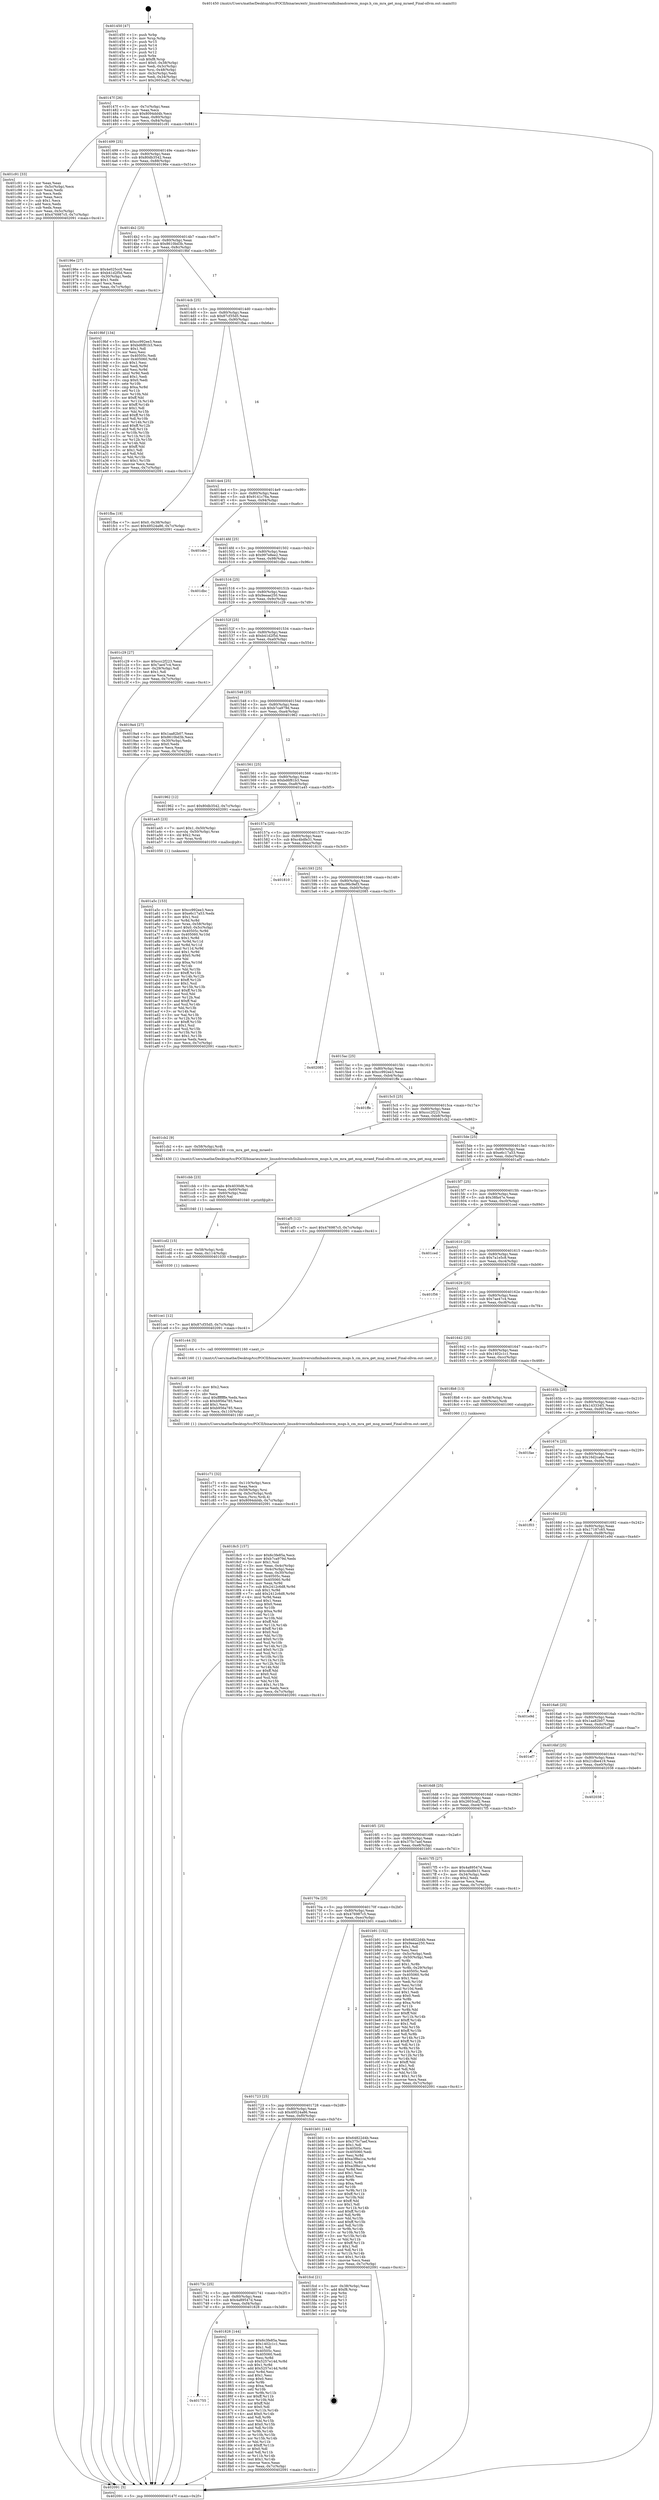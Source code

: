 digraph "0x401450" {
  label = "0x401450 (/mnt/c/Users/mathe/Desktop/tcc/POCII/binaries/extr_linuxdriversinfinibandcorecm_msgs.h_cm_mra_get_msg_mraed_Final-ollvm.out::main(0))"
  labelloc = "t"
  node[shape=record]

  Entry [label="",width=0.3,height=0.3,shape=circle,fillcolor=black,style=filled]
  "0x40147f" [label="{
     0x40147f [26]\l
     | [instrs]\l
     &nbsp;&nbsp;0x40147f \<+3\>: mov -0x7c(%rbp),%eax\l
     &nbsp;&nbsp;0x401482 \<+2\>: mov %eax,%ecx\l
     &nbsp;&nbsp;0x401484 \<+6\>: sub $0x8094dd4b,%ecx\l
     &nbsp;&nbsp;0x40148a \<+3\>: mov %eax,-0x80(%rbp)\l
     &nbsp;&nbsp;0x40148d \<+6\>: mov %ecx,-0x84(%rbp)\l
     &nbsp;&nbsp;0x401493 \<+6\>: je 0000000000401c91 \<main+0x841\>\l
  }"]
  "0x401c91" [label="{
     0x401c91 [33]\l
     | [instrs]\l
     &nbsp;&nbsp;0x401c91 \<+2\>: xor %eax,%eax\l
     &nbsp;&nbsp;0x401c93 \<+3\>: mov -0x5c(%rbp),%ecx\l
     &nbsp;&nbsp;0x401c96 \<+2\>: mov %eax,%edx\l
     &nbsp;&nbsp;0x401c98 \<+2\>: sub %ecx,%edx\l
     &nbsp;&nbsp;0x401c9a \<+2\>: mov %eax,%ecx\l
     &nbsp;&nbsp;0x401c9c \<+3\>: sub $0x1,%ecx\l
     &nbsp;&nbsp;0x401c9f \<+2\>: add %ecx,%edx\l
     &nbsp;&nbsp;0x401ca1 \<+2\>: sub %edx,%eax\l
     &nbsp;&nbsp;0x401ca3 \<+3\>: mov %eax,-0x5c(%rbp)\l
     &nbsp;&nbsp;0x401ca6 \<+7\>: movl $0x476987c5,-0x7c(%rbp)\l
     &nbsp;&nbsp;0x401cad \<+5\>: jmp 0000000000402091 \<main+0xc41\>\l
  }"]
  "0x401499" [label="{
     0x401499 [25]\l
     | [instrs]\l
     &nbsp;&nbsp;0x401499 \<+5\>: jmp 000000000040149e \<main+0x4e\>\l
     &nbsp;&nbsp;0x40149e \<+3\>: mov -0x80(%rbp),%eax\l
     &nbsp;&nbsp;0x4014a1 \<+5\>: sub $0x80db3542,%eax\l
     &nbsp;&nbsp;0x4014a6 \<+6\>: mov %eax,-0x88(%rbp)\l
     &nbsp;&nbsp;0x4014ac \<+6\>: je 000000000040196e \<main+0x51e\>\l
  }"]
  Exit [label="",width=0.3,height=0.3,shape=circle,fillcolor=black,style=filled,peripheries=2]
  "0x40196e" [label="{
     0x40196e [27]\l
     | [instrs]\l
     &nbsp;&nbsp;0x40196e \<+5\>: mov $0x4e025cc0,%eax\l
     &nbsp;&nbsp;0x401973 \<+5\>: mov $0xb41d2f5d,%ecx\l
     &nbsp;&nbsp;0x401978 \<+3\>: mov -0x30(%rbp),%edx\l
     &nbsp;&nbsp;0x40197b \<+3\>: cmp $0x1,%edx\l
     &nbsp;&nbsp;0x40197e \<+3\>: cmovl %ecx,%eax\l
     &nbsp;&nbsp;0x401981 \<+3\>: mov %eax,-0x7c(%rbp)\l
     &nbsp;&nbsp;0x401984 \<+5\>: jmp 0000000000402091 \<main+0xc41\>\l
  }"]
  "0x4014b2" [label="{
     0x4014b2 [25]\l
     | [instrs]\l
     &nbsp;&nbsp;0x4014b2 \<+5\>: jmp 00000000004014b7 \<main+0x67\>\l
     &nbsp;&nbsp;0x4014b7 \<+3\>: mov -0x80(%rbp),%eax\l
     &nbsp;&nbsp;0x4014ba \<+5\>: sub $0x8610bd3b,%eax\l
     &nbsp;&nbsp;0x4014bf \<+6\>: mov %eax,-0x8c(%rbp)\l
     &nbsp;&nbsp;0x4014c5 \<+6\>: je 00000000004019bf \<main+0x56f\>\l
  }"]
  "0x401ce1" [label="{
     0x401ce1 [12]\l
     | [instrs]\l
     &nbsp;&nbsp;0x401ce1 \<+7\>: movl $0x87cf35d5,-0x7c(%rbp)\l
     &nbsp;&nbsp;0x401ce8 \<+5\>: jmp 0000000000402091 \<main+0xc41\>\l
  }"]
  "0x4019bf" [label="{
     0x4019bf [134]\l
     | [instrs]\l
     &nbsp;&nbsp;0x4019bf \<+5\>: mov $0xcc992ee3,%eax\l
     &nbsp;&nbsp;0x4019c4 \<+5\>: mov $0xbd6f81b3,%ecx\l
     &nbsp;&nbsp;0x4019c9 \<+2\>: mov $0x1,%dl\l
     &nbsp;&nbsp;0x4019cb \<+2\>: xor %esi,%esi\l
     &nbsp;&nbsp;0x4019cd \<+7\>: mov 0x40505c,%edi\l
     &nbsp;&nbsp;0x4019d4 \<+8\>: mov 0x405060,%r8d\l
     &nbsp;&nbsp;0x4019dc \<+3\>: sub $0x1,%esi\l
     &nbsp;&nbsp;0x4019df \<+3\>: mov %edi,%r9d\l
     &nbsp;&nbsp;0x4019e2 \<+3\>: add %esi,%r9d\l
     &nbsp;&nbsp;0x4019e5 \<+4\>: imul %r9d,%edi\l
     &nbsp;&nbsp;0x4019e9 \<+3\>: and $0x1,%edi\l
     &nbsp;&nbsp;0x4019ec \<+3\>: cmp $0x0,%edi\l
     &nbsp;&nbsp;0x4019ef \<+4\>: sete %r10b\l
     &nbsp;&nbsp;0x4019f3 \<+4\>: cmp $0xa,%r8d\l
     &nbsp;&nbsp;0x4019f7 \<+4\>: setl %r11b\l
     &nbsp;&nbsp;0x4019fb \<+3\>: mov %r10b,%bl\l
     &nbsp;&nbsp;0x4019fe \<+3\>: xor $0xff,%bl\l
     &nbsp;&nbsp;0x401a01 \<+3\>: mov %r11b,%r14b\l
     &nbsp;&nbsp;0x401a04 \<+4\>: xor $0xff,%r14b\l
     &nbsp;&nbsp;0x401a08 \<+3\>: xor $0x1,%dl\l
     &nbsp;&nbsp;0x401a0b \<+3\>: mov %bl,%r15b\l
     &nbsp;&nbsp;0x401a0e \<+4\>: and $0xff,%r15b\l
     &nbsp;&nbsp;0x401a12 \<+3\>: and %dl,%r10b\l
     &nbsp;&nbsp;0x401a15 \<+3\>: mov %r14b,%r12b\l
     &nbsp;&nbsp;0x401a18 \<+4\>: and $0xff,%r12b\l
     &nbsp;&nbsp;0x401a1c \<+3\>: and %dl,%r11b\l
     &nbsp;&nbsp;0x401a1f \<+3\>: or %r10b,%r15b\l
     &nbsp;&nbsp;0x401a22 \<+3\>: or %r11b,%r12b\l
     &nbsp;&nbsp;0x401a25 \<+3\>: xor %r12b,%r15b\l
     &nbsp;&nbsp;0x401a28 \<+3\>: or %r14b,%bl\l
     &nbsp;&nbsp;0x401a2b \<+3\>: xor $0xff,%bl\l
     &nbsp;&nbsp;0x401a2e \<+3\>: or $0x1,%dl\l
     &nbsp;&nbsp;0x401a31 \<+2\>: and %dl,%bl\l
     &nbsp;&nbsp;0x401a33 \<+3\>: or %bl,%r15b\l
     &nbsp;&nbsp;0x401a36 \<+4\>: test $0x1,%r15b\l
     &nbsp;&nbsp;0x401a3a \<+3\>: cmovne %ecx,%eax\l
     &nbsp;&nbsp;0x401a3d \<+3\>: mov %eax,-0x7c(%rbp)\l
     &nbsp;&nbsp;0x401a40 \<+5\>: jmp 0000000000402091 \<main+0xc41\>\l
  }"]
  "0x4014cb" [label="{
     0x4014cb [25]\l
     | [instrs]\l
     &nbsp;&nbsp;0x4014cb \<+5\>: jmp 00000000004014d0 \<main+0x80\>\l
     &nbsp;&nbsp;0x4014d0 \<+3\>: mov -0x80(%rbp),%eax\l
     &nbsp;&nbsp;0x4014d3 \<+5\>: sub $0x87cf35d5,%eax\l
     &nbsp;&nbsp;0x4014d8 \<+6\>: mov %eax,-0x90(%rbp)\l
     &nbsp;&nbsp;0x4014de \<+6\>: je 0000000000401fba \<main+0xb6a\>\l
  }"]
  "0x401cd2" [label="{
     0x401cd2 [15]\l
     | [instrs]\l
     &nbsp;&nbsp;0x401cd2 \<+4\>: mov -0x58(%rbp),%rdi\l
     &nbsp;&nbsp;0x401cd6 \<+6\>: mov %eax,-0x114(%rbp)\l
     &nbsp;&nbsp;0x401cdc \<+5\>: call 0000000000401030 \<free@plt\>\l
     | [calls]\l
     &nbsp;&nbsp;0x401030 \{1\} (unknown)\l
  }"]
  "0x401fba" [label="{
     0x401fba [19]\l
     | [instrs]\l
     &nbsp;&nbsp;0x401fba \<+7\>: movl $0x0,-0x38(%rbp)\l
     &nbsp;&nbsp;0x401fc1 \<+7\>: movl $0x49524a86,-0x7c(%rbp)\l
     &nbsp;&nbsp;0x401fc8 \<+5\>: jmp 0000000000402091 \<main+0xc41\>\l
  }"]
  "0x4014e4" [label="{
     0x4014e4 [25]\l
     | [instrs]\l
     &nbsp;&nbsp;0x4014e4 \<+5\>: jmp 00000000004014e9 \<main+0x99\>\l
     &nbsp;&nbsp;0x4014e9 \<+3\>: mov -0x80(%rbp),%eax\l
     &nbsp;&nbsp;0x4014ec \<+5\>: sub $0x9141c76a,%eax\l
     &nbsp;&nbsp;0x4014f1 \<+6\>: mov %eax,-0x94(%rbp)\l
     &nbsp;&nbsp;0x4014f7 \<+6\>: je 0000000000401ebc \<main+0xa6c\>\l
  }"]
  "0x401cbb" [label="{
     0x401cbb [23]\l
     | [instrs]\l
     &nbsp;&nbsp;0x401cbb \<+10\>: movabs $0x4030d6,%rdi\l
     &nbsp;&nbsp;0x401cc5 \<+3\>: mov %eax,-0x60(%rbp)\l
     &nbsp;&nbsp;0x401cc8 \<+3\>: mov -0x60(%rbp),%esi\l
     &nbsp;&nbsp;0x401ccb \<+2\>: mov $0x0,%al\l
     &nbsp;&nbsp;0x401ccd \<+5\>: call 0000000000401040 \<printf@plt\>\l
     | [calls]\l
     &nbsp;&nbsp;0x401040 \{1\} (unknown)\l
  }"]
  "0x401ebc" [label="{
     0x401ebc\l
  }", style=dashed]
  "0x4014fd" [label="{
     0x4014fd [25]\l
     | [instrs]\l
     &nbsp;&nbsp;0x4014fd \<+5\>: jmp 0000000000401502 \<main+0xb2\>\l
     &nbsp;&nbsp;0x401502 \<+3\>: mov -0x80(%rbp),%eax\l
     &nbsp;&nbsp;0x401505 \<+5\>: sub $0x997e8ee2,%eax\l
     &nbsp;&nbsp;0x40150a \<+6\>: mov %eax,-0x98(%rbp)\l
     &nbsp;&nbsp;0x401510 \<+6\>: je 0000000000401dbc \<main+0x96c\>\l
  }"]
  "0x401c71" [label="{
     0x401c71 [32]\l
     | [instrs]\l
     &nbsp;&nbsp;0x401c71 \<+6\>: mov -0x110(%rbp),%ecx\l
     &nbsp;&nbsp;0x401c77 \<+3\>: imul %eax,%ecx\l
     &nbsp;&nbsp;0x401c7a \<+4\>: mov -0x58(%rbp),%rsi\l
     &nbsp;&nbsp;0x401c7e \<+4\>: movslq -0x5c(%rbp),%rdi\l
     &nbsp;&nbsp;0x401c82 \<+3\>: mov %ecx,(%rsi,%rdi,4)\l
     &nbsp;&nbsp;0x401c85 \<+7\>: movl $0x8094dd4b,-0x7c(%rbp)\l
     &nbsp;&nbsp;0x401c8c \<+5\>: jmp 0000000000402091 \<main+0xc41\>\l
  }"]
  "0x401dbc" [label="{
     0x401dbc\l
  }", style=dashed]
  "0x401516" [label="{
     0x401516 [25]\l
     | [instrs]\l
     &nbsp;&nbsp;0x401516 \<+5\>: jmp 000000000040151b \<main+0xcb\>\l
     &nbsp;&nbsp;0x40151b \<+3\>: mov -0x80(%rbp),%eax\l
     &nbsp;&nbsp;0x40151e \<+5\>: sub $0x9eeae250,%eax\l
     &nbsp;&nbsp;0x401523 \<+6\>: mov %eax,-0x9c(%rbp)\l
     &nbsp;&nbsp;0x401529 \<+6\>: je 0000000000401c29 \<main+0x7d9\>\l
  }"]
  "0x401c49" [label="{
     0x401c49 [40]\l
     | [instrs]\l
     &nbsp;&nbsp;0x401c49 \<+5\>: mov $0x2,%ecx\l
     &nbsp;&nbsp;0x401c4e \<+1\>: cltd\l
     &nbsp;&nbsp;0x401c4f \<+2\>: idiv %ecx\l
     &nbsp;&nbsp;0x401c51 \<+6\>: imul $0xfffffffe,%edx,%ecx\l
     &nbsp;&nbsp;0x401c57 \<+6\>: sub $0xb956a785,%ecx\l
     &nbsp;&nbsp;0x401c5d \<+3\>: add $0x1,%ecx\l
     &nbsp;&nbsp;0x401c60 \<+6\>: add $0xb956a785,%ecx\l
     &nbsp;&nbsp;0x401c66 \<+6\>: mov %ecx,-0x110(%rbp)\l
     &nbsp;&nbsp;0x401c6c \<+5\>: call 0000000000401160 \<next_i\>\l
     | [calls]\l
     &nbsp;&nbsp;0x401160 \{1\} (/mnt/c/Users/mathe/Desktop/tcc/POCII/binaries/extr_linuxdriversinfinibandcorecm_msgs.h_cm_mra_get_msg_mraed_Final-ollvm.out::next_i)\l
  }"]
  "0x401c29" [label="{
     0x401c29 [27]\l
     | [instrs]\l
     &nbsp;&nbsp;0x401c29 \<+5\>: mov $0xccc2f223,%eax\l
     &nbsp;&nbsp;0x401c2e \<+5\>: mov $0x7ae47c4,%ecx\l
     &nbsp;&nbsp;0x401c33 \<+3\>: mov -0x29(%rbp),%dl\l
     &nbsp;&nbsp;0x401c36 \<+3\>: test $0x1,%dl\l
     &nbsp;&nbsp;0x401c39 \<+3\>: cmovne %ecx,%eax\l
     &nbsp;&nbsp;0x401c3c \<+3\>: mov %eax,-0x7c(%rbp)\l
     &nbsp;&nbsp;0x401c3f \<+5\>: jmp 0000000000402091 \<main+0xc41\>\l
  }"]
  "0x40152f" [label="{
     0x40152f [25]\l
     | [instrs]\l
     &nbsp;&nbsp;0x40152f \<+5\>: jmp 0000000000401534 \<main+0xe4\>\l
     &nbsp;&nbsp;0x401534 \<+3\>: mov -0x80(%rbp),%eax\l
     &nbsp;&nbsp;0x401537 \<+5\>: sub $0xb41d2f5d,%eax\l
     &nbsp;&nbsp;0x40153c \<+6\>: mov %eax,-0xa0(%rbp)\l
     &nbsp;&nbsp;0x401542 \<+6\>: je 00000000004019a4 \<main+0x554\>\l
  }"]
  "0x401a5c" [label="{
     0x401a5c [153]\l
     | [instrs]\l
     &nbsp;&nbsp;0x401a5c \<+5\>: mov $0xcc992ee3,%ecx\l
     &nbsp;&nbsp;0x401a61 \<+5\>: mov $0xe6c17a53,%edx\l
     &nbsp;&nbsp;0x401a66 \<+3\>: mov $0x1,%sil\l
     &nbsp;&nbsp;0x401a69 \<+3\>: xor %r8d,%r8d\l
     &nbsp;&nbsp;0x401a6c \<+4\>: mov %rax,-0x58(%rbp)\l
     &nbsp;&nbsp;0x401a70 \<+7\>: movl $0x0,-0x5c(%rbp)\l
     &nbsp;&nbsp;0x401a77 \<+8\>: mov 0x40505c,%r9d\l
     &nbsp;&nbsp;0x401a7f \<+8\>: mov 0x405060,%r10d\l
     &nbsp;&nbsp;0x401a87 \<+4\>: sub $0x1,%r8d\l
     &nbsp;&nbsp;0x401a8b \<+3\>: mov %r9d,%r11d\l
     &nbsp;&nbsp;0x401a8e \<+3\>: add %r8d,%r11d\l
     &nbsp;&nbsp;0x401a91 \<+4\>: imul %r11d,%r9d\l
     &nbsp;&nbsp;0x401a95 \<+4\>: and $0x1,%r9d\l
     &nbsp;&nbsp;0x401a99 \<+4\>: cmp $0x0,%r9d\l
     &nbsp;&nbsp;0x401a9d \<+3\>: sete %bl\l
     &nbsp;&nbsp;0x401aa0 \<+4\>: cmp $0xa,%r10d\l
     &nbsp;&nbsp;0x401aa4 \<+4\>: setl %r14b\l
     &nbsp;&nbsp;0x401aa8 \<+3\>: mov %bl,%r15b\l
     &nbsp;&nbsp;0x401aab \<+4\>: xor $0xff,%r15b\l
     &nbsp;&nbsp;0x401aaf \<+3\>: mov %r14b,%r12b\l
     &nbsp;&nbsp;0x401ab2 \<+4\>: xor $0xff,%r12b\l
     &nbsp;&nbsp;0x401ab6 \<+4\>: xor $0x1,%sil\l
     &nbsp;&nbsp;0x401aba \<+3\>: mov %r15b,%r13b\l
     &nbsp;&nbsp;0x401abd \<+4\>: and $0xff,%r13b\l
     &nbsp;&nbsp;0x401ac1 \<+3\>: and %sil,%bl\l
     &nbsp;&nbsp;0x401ac4 \<+3\>: mov %r12b,%al\l
     &nbsp;&nbsp;0x401ac7 \<+2\>: and $0xff,%al\l
     &nbsp;&nbsp;0x401ac9 \<+3\>: and %sil,%r14b\l
     &nbsp;&nbsp;0x401acc \<+3\>: or %bl,%r13b\l
     &nbsp;&nbsp;0x401acf \<+3\>: or %r14b,%al\l
     &nbsp;&nbsp;0x401ad2 \<+3\>: xor %al,%r13b\l
     &nbsp;&nbsp;0x401ad5 \<+3\>: or %r12b,%r15b\l
     &nbsp;&nbsp;0x401ad8 \<+4\>: xor $0xff,%r15b\l
     &nbsp;&nbsp;0x401adc \<+4\>: or $0x1,%sil\l
     &nbsp;&nbsp;0x401ae0 \<+3\>: and %sil,%r15b\l
     &nbsp;&nbsp;0x401ae3 \<+3\>: or %r15b,%r13b\l
     &nbsp;&nbsp;0x401ae6 \<+4\>: test $0x1,%r13b\l
     &nbsp;&nbsp;0x401aea \<+3\>: cmovne %edx,%ecx\l
     &nbsp;&nbsp;0x401aed \<+3\>: mov %ecx,-0x7c(%rbp)\l
     &nbsp;&nbsp;0x401af0 \<+5\>: jmp 0000000000402091 \<main+0xc41\>\l
  }"]
  "0x4019a4" [label="{
     0x4019a4 [27]\l
     | [instrs]\l
     &nbsp;&nbsp;0x4019a4 \<+5\>: mov $0x1aa82b07,%eax\l
     &nbsp;&nbsp;0x4019a9 \<+5\>: mov $0x8610bd3b,%ecx\l
     &nbsp;&nbsp;0x4019ae \<+3\>: mov -0x30(%rbp),%edx\l
     &nbsp;&nbsp;0x4019b1 \<+3\>: cmp $0x0,%edx\l
     &nbsp;&nbsp;0x4019b4 \<+3\>: cmove %ecx,%eax\l
     &nbsp;&nbsp;0x4019b7 \<+3\>: mov %eax,-0x7c(%rbp)\l
     &nbsp;&nbsp;0x4019ba \<+5\>: jmp 0000000000402091 \<main+0xc41\>\l
  }"]
  "0x401548" [label="{
     0x401548 [25]\l
     | [instrs]\l
     &nbsp;&nbsp;0x401548 \<+5\>: jmp 000000000040154d \<main+0xfd\>\l
     &nbsp;&nbsp;0x40154d \<+3\>: mov -0x80(%rbp),%eax\l
     &nbsp;&nbsp;0x401550 \<+5\>: sub $0xb7ca979d,%eax\l
     &nbsp;&nbsp;0x401555 \<+6\>: mov %eax,-0xa4(%rbp)\l
     &nbsp;&nbsp;0x40155b \<+6\>: je 0000000000401962 \<main+0x512\>\l
  }"]
  "0x4018c5" [label="{
     0x4018c5 [157]\l
     | [instrs]\l
     &nbsp;&nbsp;0x4018c5 \<+5\>: mov $0x6c3fe85a,%ecx\l
     &nbsp;&nbsp;0x4018ca \<+5\>: mov $0xb7ca979d,%edx\l
     &nbsp;&nbsp;0x4018cf \<+3\>: mov $0x1,%sil\l
     &nbsp;&nbsp;0x4018d2 \<+3\>: mov %eax,-0x4c(%rbp)\l
     &nbsp;&nbsp;0x4018d5 \<+3\>: mov -0x4c(%rbp),%eax\l
     &nbsp;&nbsp;0x4018d8 \<+3\>: mov %eax,-0x30(%rbp)\l
     &nbsp;&nbsp;0x4018db \<+7\>: mov 0x40505c,%eax\l
     &nbsp;&nbsp;0x4018e2 \<+8\>: mov 0x405060,%r8d\l
     &nbsp;&nbsp;0x4018ea \<+3\>: mov %eax,%r9d\l
     &nbsp;&nbsp;0x4018ed \<+7\>: sub $0x2412c6d8,%r9d\l
     &nbsp;&nbsp;0x4018f4 \<+4\>: sub $0x1,%r9d\l
     &nbsp;&nbsp;0x4018f8 \<+7\>: add $0x2412c6d8,%r9d\l
     &nbsp;&nbsp;0x4018ff \<+4\>: imul %r9d,%eax\l
     &nbsp;&nbsp;0x401903 \<+3\>: and $0x1,%eax\l
     &nbsp;&nbsp;0x401906 \<+3\>: cmp $0x0,%eax\l
     &nbsp;&nbsp;0x401909 \<+4\>: sete %r10b\l
     &nbsp;&nbsp;0x40190d \<+4\>: cmp $0xa,%r8d\l
     &nbsp;&nbsp;0x401911 \<+4\>: setl %r11b\l
     &nbsp;&nbsp;0x401915 \<+3\>: mov %r10b,%bl\l
     &nbsp;&nbsp;0x401918 \<+3\>: xor $0xff,%bl\l
     &nbsp;&nbsp;0x40191b \<+3\>: mov %r11b,%r14b\l
     &nbsp;&nbsp;0x40191e \<+4\>: xor $0xff,%r14b\l
     &nbsp;&nbsp;0x401922 \<+4\>: xor $0x0,%sil\l
     &nbsp;&nbsp;0x401926 \<+3\>: mov %bl,%r15b\l
     &nbsp;&nbsp;0x401929 \<+4\>: and $0x0,%r15b\l
     &nbsp;&nbsp;0x40192d \<+3\>: and %sil,%r10b\l
     &nbsp;&nbsp;0x401930 \<+3\>: mov %r14b,%r12b\l
     &nbsp;&nbsp;0x401933 \<+4\>: and $0x0,%r12b\l
     &nbsp;&nbsp;0x401937 \<+3\>: and %sil,%r11b\l
     &nbsp;&nbsp;0x40193a \<+3\>: or %r10b,%r15b\l
     &nbsp;&nbsp;0x40193d \<+3\>: or %r11b,%r12b\l
     &nbsp;&nbsp;0x401940 \<+3\>: xor %r12b,%r15b\l
     &nbsp;&nbsp;0x401943 \<+3\>: or %r14b,%bl\l
     &nbsp;&nbsp;0x401946 \<+3\>: xor $0xff,%bl\l
     &nbsp;&nbsp;0x401949 \<+4\>: or $0x0,%sil\l
     &nbsp;&nbsp;0x40194d \<+3\>: and %sil,%bl\l
     &nbsp;&nbsp;0x401950 \<+3\>: or %bl,%r15b\l
     &nbsp;&nbsp;0x401953 \<+4\>: test $0x1,%r15b\l
     &nbsp;&nbsp;0x401957 \<+3\>: cmovne %edx,%ecx\l
     &nbsp;&nbsp;0x40195a \<+3\>: mov %ecx,-0x7c(%rbp)\l
     &nbsp;&nbsp;0x40195d \<+5\>: jmp 0000000000402091 \<main+0xc41\>\l
  }"]
  "0x401962" [label="{
     0x401962 [12]\l
     | [instrs]\l
     &nbsp;&nbsp;0x401962 \<+7\>: movl $0x80db3542,-0x7c(%rbp)\l
     &nbsp;&nbsp;0x401969 \<+5\>: jmp 0000000000402091 \<main+0xc41\>\l
  }"]
  "0x401561" [label="{
     0x401561 [25]\l
     | [instrs]\l
     &nbsp;&nbsp;0x401561 \<+5\>: jmp 0000000000401566 \<main+0x116\>\l
     &nbsp;&nbsp;0x401566 \<+3\>: mov -0x80(%rbp),%eax\l
     &nbsp;&nbsp;0x401569 \<+5\>: sub $0xbd6f81b3,%eax\l
     &nbsp;&nbsp;0x40156e \<+6\>: mov %eax,-0xa8(%rbp)\l
     &nbsp;&nbsp;0x401574 \<+6\>: je 0000000000401a45 \<main+0x5f5\>\l
  }"]
  "0x401755" [label="{
     0x401755\l
  }", style=dashed]
  "0x401a45" [label="{
     0x401a45 [23]\l
     | [instrs]\l
     &nbsp;&nbsp;0x401a45 \<+7\>: movl $0x1,-0x50(%rbp)\l
     &nbsp;&nbsp;0x401a4c \<+4\>: movslq -0x50(%rbp),%rax\l
     &nbsp;&nbsp;0x401a50 \<+4\>: shl $0x2,%rax\l
     &nbsp;&nbsp;0x401a54 \<+3\>: mov %rax,%rdi\l
     &nbsp;&nbsp;0x401a57 \<+5\>: call 0000000000401050 \<malloc@plt\>\l
     | [calls]\l
     &nbsp;&nbsp;0x401050 \{1\} (unknown)\l
  }"]
  "0x40157a" [label="{
     0x40157a [25]\l
     | [instrs]\l
     &nbsp;&nbsp;0x40157a \<+5\>: jmp 000000000040157f \<main+0x12f\>\l
     &nbsp;&nbsp;0x40157f \<+3\>: mov -0x80(%rbp),%eax\l
     &nbsp;&nbsp;0x401582 \<+5\>: sub $0xc4bdfe31,%eax\l
     &nbsp;&nbsp;0x401587 \<+6\>: mov %eax,-0xac(%rbp)\l
     &nbsp;&nbsp;0x40158d \<+6\>: je 0000000000401810 \<main+0x3c0\>\l
  }"]
  "0x401828" [label="{
     0x401828 [144]\l
     | [instrs]\l
     &nbsp;&nbsp;0x401828 \<+5\>: mov $0x6c3fe85a,%eax\l
     &nbsp;&nbsp;0x40182d \<+5\>: mov $0x1402c1c1,%ecx\l
     &nbsp;&nbsp;0x401832 \<+2\>: mov $0x1,%dl\l
     &nbsp;&nbsp;0x401834 \<+7\>: mov 0x40505c,%esi\l
     &nbsp;&nbsp;0x40183b \<+7\>: mov 0x405060,%edi\l
     &nbsp;&nbsp;0x401842 \<+3\>: mov %esi,%r8d\l
     &nbsp;&nbsp;0x401845 \<+7\>: sub $0x5257e14d,%r8d\l
     &nbsp;&nbsp;0x40184c \<+4\>: sub $0x1,%r8d\l
     &nbsp;&nbsp;0x401850 \<+7\>: add $0x5257e14d,%r8d\l
     &nbsp;&nbsp;0x401857 \<+4\>: imul %r8d,%esi\l
     &nbsp;&nbsp;0x40185b \<+3\>: and $0x1,%esi\l
     &nbsp;&nbsp;0x40185e \<+3\>: cmp $0x0,%esi\l
     &nbsp;&nbsp;0x401861 \<+4\>: sete %r9b\l
     &nbsp;&nbsp;0x401865 \<+3\>: cmp $0xa,%edi\l
     &nbsp;&nbsp;0x401868 \<+4\>: setl %r10b\l
     &nbsp;&nbsp;0x40186c \<+3\>: mov %r9b,%r11b\l
     &nbsp;&nbsp;0x40186f \<+4\>: xor $0xff,%r11b\l
     &nbsp;&nbsp;0x401873 \<+3\>: mov %r10b,%bl\l
     &nbsp;&nbsp;0x401876 \<+3\>: xor $0xff,%bl\l
     &nbsp;&nbsp;0x401879 \<+3\>: xor $0x0,%dl\l
     &nbsp;&nbsp;0x40187c \<+3\>: mov %r11b,%r14b\l
     &nbsp;&nbsp;0x40187f \<+4\>: and $0x0,%r14b\l
     &nbsp;&nbsp;0x401883 \<+3\>: and %dl,%r9b\l
     &nbsp;&nbsp;0x401886 \<+3\>: mov %bl,%r15b\l
     &nbsp;&nbsp;0x401889 \<+4\>: and $0x0,%r15b\l
     &nbsp;&nbsp;0x40188d \<+3\>: and %dl,%r10b\l
     &nbsp;&nbsp;0x401890 \<+3\>: or %r9b,%r14b\l
     &nbsp;&nbsp;0x401893 \<+3\>: or %r10b,%r15b\l
     &nbsp;&nbsp;0x401896 \<+3\>: xor %r15b,%r14b\l
     &nbsp;&nbsp;0x401899 \<+3\>: or %bl,%r11b\l
     &nbsp;&nbsp;0x40189c \<+4\>: xor $0xff,%r11b\l
     &nbsp;&nbsp;0x4018a0 \<+3\>: or $0x0,%dl\l
     &nbsp;&nbsp;0x4018a3 \<+3\>: and %dl,%r11b\l
     &nbsp;&nbsp;0x4018a6 \<+3\>: or %r11b,%r14b\l
     &nbsp;&nbsp;0x4018a9 \<+4\>: test $0x1,%r14b\l
     &nbsp;&nbsp;0x4018ad \<+3\>: cmovne %ecx,%eax\l
     &nbsp;&nbsp;0x4018b0 \<+3\>: mov %eax,-0x7c(%rbp)\l
     &nbsp;&nbsp;0x4018b3 \<+5\>: jmp 0000000000402091 \<main+0xc41\>\l
  }"]
  "0x401810" [label="{
     0x401810\l
  }", style=dashed]
  "0x401593" [label="{
     0x401593 [25]\l
     | [instrs]\l
     &nbsp;&nbsp;0x401593 \<+5\>: jmp 0000000000401598 \<main+0x148\>\l
     &nbsp;&nbsp;0x401598 \<+3\>: mov -0x80(%rbp),%eax\l
     &nbsp;&nbsp;0x40159b \<+5\>: sub $0xc96c9ef3,%eax\l
     &nbsp;&nbsp;0x4015a0 \<+6\>: mov %eax,-0xb0(%rbp)\l
     &nbsp;&nbsp;0x4015a6 \<+6\>: je 0000000000402085 \<main+0xc35\>\l
  }"]
  "0x40173c" [label="{
     0x40173c [25]\l
     | [instrs]\l
     &nbsp;&nbsp;0x40173c \<+5\>: jmp 0000000000401741 \<main+0x2f1\>\l
     &nbsp;&nbsp;0x401741 \<+3\>: mov -0x80(%rbp),%eax\l
     &nbsp;&nbsp;0x401744 \<+5\>: sub $0x4a89547d,%eax\l
     &nbsp;&nbsp;0x401749 \<+6\>: mov %eax,-0xf4(%rbp)\l
     &nbsp;&nbsp;0x40174f \<+6\>: je 0000000000401828 \<main+0x3d8\>\l
  }"]
  "0x402085" [label="{
     0x402085\l
  }", style=dashed]
  "0x4015ac" [label="{
     0x4015ac [25]\l
     | [instrs]\l
     &nbsp;&nbsp;0x4015ac \<+5\>: jmp 00000000004015b1 \<main+0x161\>\l
     &nbsp;&nbsp;0x4015b1 \<+3\>: mov -0x80(%rbp),%eax\l
     &nbsp;&nbsp;0x4015b4 \<+5\>: sub $0xcc992ee3,%eax\l
     &nbsp;&nbsp;0x4015b9 \<+6\>: mov %eax,-0xb4(%rbp)\l
     &nbsp;&nbsp;0x4015bf \<+6\>: je 0000000000401ffe \<main+0xbae\>\l
  }"]
  "0x401fcd" [label="{
     0x401fcd [21]\l
     | [instrs]\l
     &nbsp;&nbsp;0x401fcd \<+3\>: mov -0x38(%rbp),%eax\l
     &nbsp;&nbsp;0x401fd0 \<+7\>: add $0xf8,%rsp\l
     &nbsp;&nbsp;0x401fd7 \<+1\>: pop %rbx\l
     &nbsp;&nbsp;0x401fd8 \<+2\>: pop %r12\l
     &nbsp;&nbsp;0x401fda \<+2\>: pop %r13\l
     &nbsp;&nbsp;0x401fdc \<+2\>: pop %r14\l
     &nbsp;&nbsp;0x401fde \<+2\>: pop %r15\l
     &nbsp;&nbsp;0x401fe0 \<+1\>: pop %rbp\l
     &nbsp;&nbsp;0x401fe1 \<+1\>: ret\l
  }"]
  "0x401ffe" [label="{
     0x401ffe\l
  }", style=dashed]
  "0x4015c5" [label="{
     0x4015c5 [25]\l
     | [instrs]\l
     &nbsp;&nbsp;0x4015c5 \<+5\>: jmp 00000000004015ca \<main+0x17a\>\l
     &nbsp;&nbsp;0x4015ca \<+3\>: mov -0x80(%rbp),%eax\l
     &nbsp;&nbsp;0x4015cd \<+5\>: sub $0xccc2f223,%eax\l
     &nbsp;&nbsp;0x4015d2 \<+6\>: mov %eax,-0xb8(%rbp)\l
     &nbsp;&nbsp;0x4015d8 \<+6\>: je 0000000000401cb2 \<main+0x862\>\l
  }"]
  "0x401723" [label="{
     0x401723 [25]\l
     | [instrs]\l
     &nbsp;&nbsp;0x401723 \<+5\>: jmp 0000000000401728 \<main+0x2d8\>\l
     &nbsp;&nbsp;0x401728 \<+3\>: mov -0x80(%rbp),%eax\l
     &nbsp;&nbsp;0x40172b \<+5\>: sub $0x49524a86,%eax\l
     &nbsp;&nbsp;0x401730 \<+6\>: mov %eax,-0xf0(%rbp)\l
     &nbsp;&nbsp;0x401736 \<+6\>: je 0000000000401fcd \<main+0xb7d\>\l
  }"]
  "0x401cb2" [label="{
     0x401cb2 [9]\l
     | [instrs]\l
     &nbsp;&nbsp;0x401cb2 \<+4\>: mov -0x58(%rbp),%rdi\l
     &nbsp;&nbsp;0x401cb6 \<+5\>: call 0000000000401430 \<cm_mra_get_msg_mraed\>\l
     | [calls]\l
     &nbsp;&nbsp;0x401430 \{1\} (/mnt/c/Users/mathe/Desktop/tcc/POCII/binaries/extr_linuxdriversinfinibandcorecm_msgs.h_cm_mra_get_msg_mraed_Final-ollvm.out::cm_mra_get_msg_mraed)\l
  }"]
  "0x4015de" [label="{
     0x4015de [25]\l
     | [instrs]\l
     &nbsp;&nbsp;0x4015de \<+5\>: jmp 00000000004015e3 \<main+0x193\>\l
     &nbsp;&nbsp;0x4015e3 \<+3\>: mov -0x80(%rbp),%eax\l
     &nbsp;&nbsp;0x4015e6 \<+5\>: sub $0xe6c17a53,%eax\l
     &nbsp;&nbsp;0x4015eb \<+6\>: mov %eax,-0xbc(%rbp)\l
     &nbsp;&nbsp;0x4015f1 \<+6\>: je 0000000000401af5 \<main+0x6a5\>\l
  }"]
  "0x401b01" [label="{
     0x401b01 [144]\l
     | [instrs]\l
     &nbsp;&nbsp;0x401b01 \<+5\>: mov $0x64822d4b,%eax\l
     &nbsp;&nbsp;0x401b06 \<+5\>: mov $0x375c7aef,%ecx\l
     &nbsp;&nbsp;0x401b0b \<+2\>: mov $0x1,%dl\l
     &nbsp;&nbsp;0x401b0d \<+7\>: mov 0x40505c,%esi\l
     &nbsp;&nbsp;0x401b14 \<+7\>: mov 0x405060,%edi\l
     &nbsp;&nbsp;0x401b1b \<+3\>: mov %esi,%r8d\l
     &nbsp;&nbsp;0x401b1e \<+7\>: add $0xa3f8a1ca,%r8d\l
     &nbsp;&nbsp;0x401b25 \<+4\>: sub $0x1,%r8d\l
     &nbsp;&nbsp;0x401b29 \<+7\>: sub $0xa3f8a1ca,%r8d\l
     &nbsp;&nbsp;0x401b30 \<+4\>: imul %r8d,%esi\l
     &nbsp;&nbsp;0x401b34 \<+3\>: and $0x1,%esi\l
     &nbsp;&nbsp;0x401b37 \<+3\>: cmp $0x0,%esi\l
     &nbsp;&nbsp;0x401b3a \<+4\>: sete %r9b\l
     &nbsp;&nbsp;0x401b3e \<+3\>: cmp $0xa,%edi\l
     &nbsp;&nbsp;0x401b41 \<+4\>: setl %r10b\l
     &nbsp;&nbsp;0x401b45 \<+3\>: mov %r9b,%r11b\l
     &nbsp;&nbsp;0x401b48 \<+4\>: xor $0xff,%r11b\l
     &nbsp;&nbsp;0x401b4c \<+3\>: mov %r10b,%bl\l
     &nbsp;&nbsp;0x401b4f \<+3\>: xor $0xff,%bl\l
     &nbsp;&nbsp;0x401b52 \<+3\>: xor $0x1,%dl\l
     &nbsp;&nbsp;0x401b55 \<+3\>: mov %r11b,%r14b\l
     &nbsp;&nbsp;0x401b58 \<+4\>: and $0xff,%r14b\l
     &nbsp;&nbsp;0x401b5c \<+3\>: and %dl,%r9b\l
     &nbsp;&nbsp;0x401b5f \<+3\>: mov %bl,%r15b\l
     &nbsp;&nbsp;0x401b62 \<+4\>: and $0xff,%r15b\l
     &nbsp;&nbsp;0x401b66 \<+3\>: and %dl,%r10b\l
     &nbsp;&nbsp;0x401b69 \<+3\>: or %r9b,%r14b\l
     &nbsp;&nbsp;0x401b6c \<+3\>: or %r10b,%r15b\l
     &nbsp;&nbsp;0x401b6f \<+3\>: xor %r15b,%r14b\l
     &nbsp;&nbsp;0x401b72 \<+3\>: or %bl,%r11b\l
     &nbsp;&nbsp;0x401b75 \<+4\>: xor $0xff,%r11b\l
     &nbsp;&nbsp;0x401b79 \<+3\>: or $0x1,%dl\l
     &nbsp;&nbsp;0x401b7c \<+3\>: and %dl,%r11b\l
     &nbsp;&nbsp;0x401b7f \<+3\>: or %r11b,%r14b\l
     &nbsp;&nbsp;0x401b82 \<+4\>: test $0x1,%r14b\l
     &nbsp;&nbsp;0x401b86 \<+3\>: cmovne %ecx,%eax\l
     &nbsp;&nbsp;0x401b89 \<+3\>: mov %eax,-0x7c(%rbp)\l
     &nbsp;&nbsp;0x401b8c \<+5\>: jmp 0000000000402091 \<main+0xc41\>\l
  }"]
  "0x401af5" [label="{
     0x401af5 [12]\l
     | [instrs]\l
     &nbsp;&nbsp;0x401af5 \<+7\>: movl $0x476987c5,-0x7c(%rbp)\l
     &nbsp;&nbsp;0x401afc \<+5\>: jmp 0000000000402091 \<main+0xc41\>\l
  }"]
  "0x4015f7" [label="{
     0x4015f7 [25]\l
     | [instrs]\l
     &nbsp;&nbsp;0x4015f7 \<+5\>: jmp 00000000004015fc \<main+0x1ac\>\l
     &nbsp;&nbsp;0x4015fc \<+3\>: mov -0x80(%rbp),%eax\l
     &nbsp;&nbsp;0x4015ff \<+5\>: sub $0x38fa47e,%eax\l
     &nbsp;&nbsp;0x401604 \<+6\>: mov %eax,-0xc0(%rbp)\l
     &nbsp;&nbsp;0x40160a \<+6\>: je 0000000000401ced \<main+0x89d\>\l
  }"]
  "0x40170a" [label="{
     0x40170a [25]\l
     | [instrs]\l
     &nbsp;&nbsp;0x40170a \<+5\>: jmp 000000000040170f \<main+0x2bf\>\l
     &nbsp;&nbsp;0x40170f \<+3\>: mov -0x80(%rbp),%eax\l
     &nbsp;&nbsp;0x401712 \<+5\>: sub $0x476987c5,%eax\l
     &nbsp;&nbsp;0x401717 \<+6\>: mov %eax,-0xec(%rbp)\l
     &nbsp;&nbsp;0x40171d \<+6\>: je 0000000000401b01 \<main+0x6b1\>\l
  }"]
  "0x401ced" [label="{
     0x401ced\l
  }", style=dashed]
  "0x401610" [label="{
     0x401610 [25]\l
     | [instrs]\l
     &nbsp;&nbsp;0x401610 \<+5\>: jmp 0000000000401615 \<main+0x1c5\>\l
     &nbsp;&nbsp;0x401615 \<+3\>: mov -0x80(%rbp),%eax\l
     &nbsp;&nbsp;0x401618 \<+5\>: sub $0x7a1e5c8,%eax\l
     &nbsp;&nbsp;0x40161d \<+6\>: mov %eax,-0xc4(%rbp)\l
     &nbsp;&nbsp;0x401623 \<+6\>: je 0000000000401f56 \<main+0xb06\>\l
  }"]
  "0x401b91" [label="{
     0x401b91 [152]\l
     | [instrs]\l
     &nbsp;&nbsp;0x401b91 \<+5\>: mov $0x64822d4b,%eax\l
     &nbsp;&nbsp;0x401b96 \<+5\>: mov $0x9eeae250,%ecx\l
     &nbsp;&nbsp;0x401b9b \<+2\>: mov $0x1,%dl\l
     &nbsp;&nbsp;0x401b9d \<+2\>: xor %esi,%esi\l
     &nbsp;&nbsp;0x401b9f \<+3\>: mov -0x5c(%rbp),%edi\l
     &nbsp;&nbsp;0x401ba2 \<+3\>: cmp -0x50(%rbp),%edi\l
     &nbsp;&nbsp;0x401ba5 \<+4\>: setl %r8b\l
     &nbsp;&nbsp;0x401ba9 \<+4\>: and $0x1,%r8b\l
     &nbsp;&nbsp;0x401bad \<+4\>: mov %r8b,-0x29(%rbp)\l
     &nbsp;&nbsp;0x401bb1 \<+7\>: mov 0x40505c,%edi\l
     &nbsp;&nbsp;0x401bb8 \<+8\>: mov 0x405060,%r9d\l
     &nbsp;&nbsp;0x401bc0 \<+3\>: sub $0x1,%esi\l
     &nbsp;&nbsp;0x401bc3 \<+3\>: mov %edi,%r10d\l
     &nbsp;&nbsp;0x401bc6 \<+3\>: add %esi,%r10d\l
     &nbsp;&nbsp;0x401bc9 \<+4\>: imul %r10d,%edi\l
     &nbsp;&nbsp;0x401bcd \<+3\>: and $0x1,%edi\l
     &nbsp;&nbsp;0x401bd0 \<+3\>: cmp $0x0,%edi\l
     &nbsp;&nbsp;0x401bd3 \<+4\>: sete %r8b\l
     &nbsp;&nbsp;0x401bd7 \<+4\>: cmp $0xa,%r9d\l
     &nbsp;&nbsp;0x401bdb \<+4\>: setl %r11b\l
     &nbsp;&nbsp;0x401bdf \<+3\>: mov %r8b,%bl\l
     &nbsp;&nbsp;0x401be2 \<+3\>: xor $0xff,%bl\l
     &nbsp;&nbsp;0x401be5 \<+3\>: mov %r11b,%r14b\l
     &nbsp;&nbsp;0x401be8 \<+4\>: xor $0xff,%r14b\l
     &nbsp;&nbsp;0x401bec \<+3\>: xor $0x1,%dl\l
     &nbsp;&nbsp;0x401bef \<+3\>: mov %bl,%r15b\l
     &nbsp;&nbsp;0x401bf2 \<+4\>: and $0xff,%r15b\l
     &nbsp;&nbsp;0x401bf6 \<+3\>: and %dl,%r8b\l
     &nbsp;&nbsp;0x401bf9 \<+3\>: mov %r14b,%r12b\l
     &nbsp;&nbsp;0x401bfc \<+4\>: and $0xff,%r12b\l
     &nbsp;&nbsp;0x401c00 \<+3\>: and %dl,%r11b\l
     &nbsp;&nbsp;0x401c03 \<+3\>: or %r8b,%r15b\l
     &nbsp;&nbsp;0x401c06 \<+3\>: or %r11b,%r12b\l
     &nbsp;&nbsp;0x401c09 \<+3\>: xor %r12b,%r15b\l
     &nbsp;&nbsp;0x401c0c \<+3\>: or %r14b,%bl\l
     &nbsp;&nbsp;0x401c0f \<+3\>: xor $0xff,%bl\l
     &nbsp;&nbsp;0x401c12 \<+3\>: or $0x1,%dl\l
     &nbsp;&nbsp;0x401c15 \<+2\>: and %dl,%bl\l
     &nbsp;&nbsp;0x401c17 \<+3\>: or %bl,%r15b\l
     &nbsp;&nbsp;0x401c1a \<+4\>: test $0x1,%r15b\l
     &nbsp;&nbsp;0x401c1e \<+3\>: cmovne %ecx,%eax\l
     &nbsp;&nbsp;0x401c21 \<+3\>: mov %eax,-0x7c(%rbp)\l
     &nbsp;&nbsp;0x401c24 \<+5\>: jmp 0000000000402091 \<main+0xc41\>\l
  }"]
  "0x401f56" [label="{
     0x401f56\l
  }", style=dashed]
  "0x401629" [label="{
     0x401629 [25]\l
     | [instrs]\l
     &nbsp;&nbsp;0x401629 \<+5\>: jmp 000000000040162e \<main+0x1de\>\l
     &nbsp;&nbsp;0x40162e \<+3\>: mov -0x80(%rbp),%eax\l
     &nbsp;&nbsp;0x401631 \<+5\>: sub $0x7ae47c4,%eax\l
     &nbsp;&nbsp;0x401636 \<+6\>: mov %eax,-0xc8(%rbp)\l
     &nbsp;&nbsp;0x40163c \<+6\>: je 0000000000401c44 \<main+0x7f4\>\l
  }"]
  "0x401450" [label="{
     0x401450 [47]\l
     | [instrs]\l
     &nbsp;&nbsp;0x401450 \<+1\>: push %rbp\l
     &nbsp;&nbsp;0x401451 \<+3\>: mov %rsp,%rbp\l
     &nbsp;&nbsp;0x401454 \<+2\>: push %r15\l
     &nbsp;&nbsp;0x401456 \<+2\>: push %r14\l
     &nbsp;&nbsp;0x401458 \<+2\>: push %r13\l
     &nbsp;&nbsp;0x40145a \<+2\>: push %r12\l
     &nbsp;&nbsp;0x40145c \<+1\>: push %rbx\l
     &nbsp;&nbsp;0x40145d \<+7\>: sub $0xf8,%rsp\l
     &nbsp;&nbsp;0x401464 \<+7\>: movl $0x0,-0x38(%rbp)\l
     &nbsp;&nbsp;0x40146b \<+3\>: mov %edi,-0x3c(%rbp)\l
     &nbsp;&nbsp;0x40146e \<+4\>: mov %rsi,-0x48(%rbp)\l
     &nbsp;&nbsp;0x401472 \<+3\>: mov -0x3c(%rbp),%edi\l
     &nbsp;&nbsp;0x401475 \<+3\>: mov %edi,-0x34(%rbp)\l
     &nbsp;&nbsp;0x401478 \<+7\>: movl $0x2603caf2,-0x7c(%rbp)\l
  }"]
  "0x401c44" [label="{
     0x401c44 [5]\l
     | [instrs]\l
     &nbsp;&nbsp;0x401c44 \<+5\>: call 0000000000401160 \<next_i\>\l
     | [calls]\l
     &nbsp;&nbsp;0x401160 \{1\} (/mnt/c/Users/mathe/Desktop/tcc/POCII/binaries/extr_linuxdriversinfinibandcorecm_msgs.h_cm_mra_get_msg_mraed_Final-ollvm.out::next_i)\l
  }"]
  "0x401642" [label="{
     0x401642 [25]\l
     | [instrs]\l
     &nbsp;&nbsp;0x401642 \<+5\>: jmp 0000000000401647 \<main+0x1f7\>\l
     &nbsp;&nbsp;0x401647 \<+3\>: mov -0x80(%rbp),%eax\l
     &nbsp;&nbsp;0x40164a \<+5\>: sub $0x1402c1c1,%eax\l
     &nbsp;&nbsp;0x40164f \<+6\>: mov %eax,-0xcc(%rbp)\l
     &nbsp;&nbsp;0x401655 \<+6\>: je 00000000004018b8 \<main+0x468\>\l
  }"]
  "0x402091" [label="{
     0x402091 [5]\l
     | [instrs]\l
     &nbsp;&nbsp;0x402091 \<+5\>: jmp 000000000040147f \<main+0x2f\>\l
  }"]
  "0x4018b8" [label="{
     0x4018b8 [13]\l
     | [instrs]\l
     &nbsp;&nbsp;0x4018b8 \<+4\>: mov -0x48(%rbp),%rax\l
     &nbsp;&nbsp;0x4018bc \<+4\>: mov 0x8(%rax),%rdi\l
     &nbsp;&nbsp;0x4018c0 \<+5\>: call 0000000000401060 \<atoi@plt\>\l
     | [calls]\l
     &nbsp;&nbsp;0x401060 \{1\} (unknown)\l
  }"]
  "0x40165b" [label="{
     0x40165b [25]\l
     | [instrs]\l
     &nbsp;&nbsp;0x40165b \<+5\>: jmp 0000000000401660 \<main+0x210\>\l
     &nbsp;&nbsp;0x401660 \<+3\>: mov -0x80(%rbp),%eax\l
     &nbsp;&nbsp;0x401663 \<+5\>: sub $0x143334f1,%eax\l
     &nbsp;&nbsp;0x401668 \<+6\>: mov %eax,-0xd0(%rbp)\l
     &nbsp;&nbsp;0x40166e \<+6\>: je 0000000000401fae \<main+0xb5e\>\l
  }"]
  "0x4016f1" [label="{
     0x4016f1 [25]\l
     | [instrs]\l
     &nbsp;&nbsp;0x4016f1 \<+5\>: jmp 00000000004016f6 \<main+0x2a6\>\l
     &nbsp;&nbsp;0x4016f6 \<+3\>: mov -0x80(%rbp),%eax\l
     &nbsp;&nbsp;0x4016f9 \<+5\>: sub $0x375c7aef,%eax\l
     &nbsp;&nbsp;0x4016fe \<+6\>: mov %eax,-0xe8(%rbp)\l
     &nbsp;&nbsp;0x401704 \<+6\>: je 0000000000401b91 \<main+0x741\>\l
  }"]
  "0x401fae" [label="{
     0x401fae\l
  }", style=dashed]
  "0x401674" [label="{
     0x401674 [25]\l
     | [instrs]\l
     &nbsp;&nbsp;0x401674 \<+5\>: jmp 0000000000401679 \<main+0x229\>\l
     &nbsp;&nbsp;0x401679 \<+3\>: mov -0x80(%rbp),%eax\l
     &nbsp;&nbsp;0x40167c \<+5\>: sub $0x16d2ca6e,%eax\l
     &nbsp;&nbsp;0x401681 \<+6\>: mov %eax,-0xd4(%rbp)\l
     &nbsp;&nbsp;0x401687 \<+6\>: je 0000000000401f03 \<main+0xab3\>\l
  }"]
  "0x4017f5" [label="{
     0x4017f5 [27]\l
     | [instrs]\l
     &nbsp;&nbsp;0x4017f5 \<+5\>: mov $0x4a89547d,%eax\l
     &nbsp;&nbsp;0x4017fa \<+5\>: mov $0xc4bdfe31,%ecx\l
     &nbsp;&nbsp;0x4017ff \<+3\>: mov -0x34(%rbp),%edx\l
     &nbsp;&nbsp;0x401802 \<+3\>: cmp $0x2,%edx\l
     &nbsp;&nbsp;0x401805 \<+3\>: cmovne %ecx,%eax\l
     &nbsp;&nbsp;0x401808 \<+3\>: mov %eax,-0x7c(%rbp)\l
     &nbsp;&nbsp;0x40180b \<+5\>: jmp 0000000000402091 \<main+0xc41\>\l
  }"]
  "0x401f03" [label="{
     0x401f03\l
  }", style=dashed]
  "0x40168d" [label="{
     0x40168d [25]\l
     | [instrs]\l
     &nbsp;&nbsp;0x40168d \<+5\>: jmp 0000000000401692 \<main+0x242\>\l
     &nbsp;&nbsp;0x401692 \<+3\>: mov -0x80(%rbp),%eax\l
     &nbsp;&nbsp;0x401695 \<+5\>: sub $0x17187c65,%eax\l
     &nbsp;&nbsp;0x40169a \<+6\>: mov %eax,-0xd8(%rbp)\l
     &nbsp;&nbsp;0x4016a0 \<+6\>: je 0000000000401e9d \<main+0xa4d\>\l
  }"]
  "0x4016d8" [label="{
     0x4016d8 [25]\l
     | [instrs]\l
     &nbsp;&nbsp;0x4016d8 \<+5\>: jmp 00000000004016dd \<main+0x28d\>\l
     &nbsp;&nbsp;0x4016dd \<+3\>: mov -0x80(%rbp),%eax\l
     &nbsp;&nbsp;0x4016e0 \<+5\>: sub $0x2603caf2,%eax\l
     &nbsp;&nbsp;0x4016e5 \<+6\>: mov %eax,-0xe4(%rbp)\l
     &nbsp;&nbsp;0x4016eb \<+6\>: je 00000000004017f5 \<main+0x3a5\>\l
  }"]
  "0x401e9d" [label="{
     0x401e9d\l
  }", style=dashed]
  "0x4016a6" [label="{
     0x4016a6 [25]\l
     | [instrs]\l
     &nbsp;&nbsp;0x4016a6 \<+5\>: jmp 00000000004016ab \<main+0x25b\>\l
     &nbsp;&nbsp;0x4016ab \<+3\>: mov -0x80(%rbp),%eax\l
     &nbsp;&nbsp;0x4016ae \<+5\>: sub $0x1aa82b07,%eax\l
     &nbsp;&nbsp;0x4016b3 \<+6\>: mov %eax,-0xdc(%rbp)\l
     &nbsp;&nbsp;0x4016b9 \<+6\>: je 0000000000401ef7 \<main+0xaa7\>\l
  }"]
  "0x402038" [label="{
     0x402038\l
  }", style=dashed]
  "0x401ef7" [label="{
     0x401ef7\l
  }", style=dashed]
  "0x4016bf" [label="{
     0x4016bf [25]\l
     | [instrs]\l
     &nbsp;&nbsp;0x4016bf \<+5\>: jmp 00000000004016c4 \<main+0x274\>\l
     &nbsp;&nbsp;0x4016c4 \<+3\>: mov -0x80(%rbp),%eax\l
     &nbsp;&nbsp;0x4016c7 \<+5\>: sub $0x21dbe419,%eax\l
     &nbsp;&nbsp;0x4016cc \<+6\>: mov %eax,-0xe0(%rbp)\l
     &nbsp;&nbsp;0x4016d2 \<+6\>: je 0000000000402038 \<main+0xbe8\>\l
  }"]
  Entry -> "0x401450" [label=" 1"]
  "0x40147f" -> "0x401c91" [label=" 1"]
  "0x40147f" -> "0x401499" [label=" 19"]
  "0x401fcd" -> Exit [label=" 1"]
  "0x401499" -> "0x40196e" [label=" 1"]
  "0x401499" -> "0x4014b2" [label=" 18"]
  "0x401fba" -> "0x402091" [label=" 1"]
  "0x4014b2" -> "0x4019bf" [label=" 1"]
  "0x4014b2" -> "0x4014cb" [label=" 17"]
  "0x401ce1" -> "0x402091" [label=" 1"]
  "0x4014cb" -> "0x401fba" [label=" 1"]
  "0x4014cb" -> "0x4014e4" [label=" 16"]
  "0x401cd2" -> "0x401ce1" [label=" 1"]
  "0x4014e4" -> "0x401ebc" [label=" 0"]
  "0x4014e4" -> "0x4014fd" [label=" 16"]
  "0x401cbb" -> "0x401cd2" [label=" 1"]
  "0x4014fd" -> "0x401dbc" [label=" 0"]
  "0x4014fd" -> "0x401516" [label=" 16"]
  "0x401cb2" -> "0x401cbb" [label=" 1"]
  "0x401516" -> "0x401c29" [label=" 2"]
  "0x401516" -> "0x40152f" [label=" 14"]
  "0x401c91" -> "0x402091" [label=" 1"]
  "0x40152f" -> "0x4019a4" [label=" 1"]
  "0x40152f" -> "0x401548" [label=" 13"]
  "0x401c71" -> "0x402091" [label=" 1"]
  "0x401548" -> "0x401962" [label=" 1"]
  "0x401548" -> "0x401561" [label=" 12"]
  "0x401c49" -> "0x401c71" [label=" 1"]
  "0x401561" -> "0x401a45" [label=" 1"]
  "0x401561" -> "0x40157a" [label=" 11"]
  "0x401c44" -> "0x401c49" [label=" 1"]
  "0x40157a" -> "0x401810" [label=" 0"]
  "0x40157a" -> "0x401593" [label=" 11"]
  "0x401c29" -> "0x402091" [label=" 2"]
  "0x401593" -> "0x402085" [label=" 0"]
  "0x401593" -> "0x4015ac" [label=" 11"]
  "0x401b01" -> "0x402091" [label=" 2"]
  "0x4015ac" -> "0x401ffe" [label=" 0"]
  "0x4015ac" -> "0x4015c5" [label=" 11"]
  "0x401af5" -> "0x402091" [label=" 1"]
  "0x4015c5" -> "0x401cb2" [label=" 1"]
  "0x4015c5" -> "0x4015de" [label=" 10"]
  "0x401a45" -> "0x401a5c" [label=" 1"]
  "0x4015de" -> "0x401af5" [label=" 1"]
  "0x4015de" -> "0x4015f7" [label=" 9"]
  "0x4019bf" -> "0x402091" [label=" 1"]
  "0x4015f7" -> "0x401ced" [label=" 0"]
  "0x4015f7" -> "0x401610" [label=" 9"]
  "0x40196e" -> "0x402091" [label=" 1"]
  "0x401610" -> "0x401f56" [label=" 0"]
  "0x401610" -> "0x401629" [label=" 9"]
  "0x401962" -> "0x402091" [label=" 1"]
  "0x401629" -> "0x401c44" [label=" 1"]
  "0x401629" -> "0x401642" [label=" 8"]
  "0x4018b8" -> "0x4018c5" [label=" 1"]
  "0x401642" -> "0x4018b8" [label=" 1"]
  "0x401642" -> "0x40165b" [label=" 7"]
  "0x401828" -> "0x402091" [label=" 1"]
  "0x40165b" -> "0x401fae" [label=" 0"]
  "0x40165b" -> "0x401674" [label=" 7"]
  "0x40173c" -> "0x401755" [label=" 0"]
  "0x401674" -> "0x401f03" [label=" 0"]
  "0x401674" -> "0x40168d" [label=" 7"]
  "0x40173c" -> "0x401828" [label=" 1"]
  "0x40168d" -> "0x401e9d" [label=" 0"]
  "0x40168d" -> "0x4016a6" [label=" 7"]
  "0x401723" -> "0x40173c" [label=" 1"]
  "0x4016a6" -> "0x401ef7" [label=" 0"]
  "0x4016a6" -> "0x4016bf" [label=" 7"]
  "0x401723" -> "0x401fcd" [label=" 1"]
  "0x4016bf" -> "0x402038" [label=" 0"]
  "0x4016bf" -> "0x4016d8" [label=" 7"]
  "0x401b91" -> "0x402091" [label=" 2"]
  "0x4016d8" -> "0x4017f5" [label=" 1"]
  "0x4016d8" -> "0x4016f1" [label=" 6"]
  "0x4017f5" -> "0x402091" [label=" 1"]
  "0x401450" -> "0x40147f" [label=" 1"]
  "0x402091" -> "0x40147f" [label=" 19"]
  "0x4018c5" -> "0x402091" [label=" 1"]
  "0x4016f1" -> "0x401b91" [label=" 2"]
  "0x4016f1" -> "0x40170a" [label=" 4"]
  "0x4019a4" -> "0x402091" [label=" 1"]
  "0x40170a" -> "0x401b01" [label=" 2"]
  "0x40170a" -> "0x401723" [label=" 2"]
  "0x401a5c" -> "0x402091" [label=" 1"]
}
